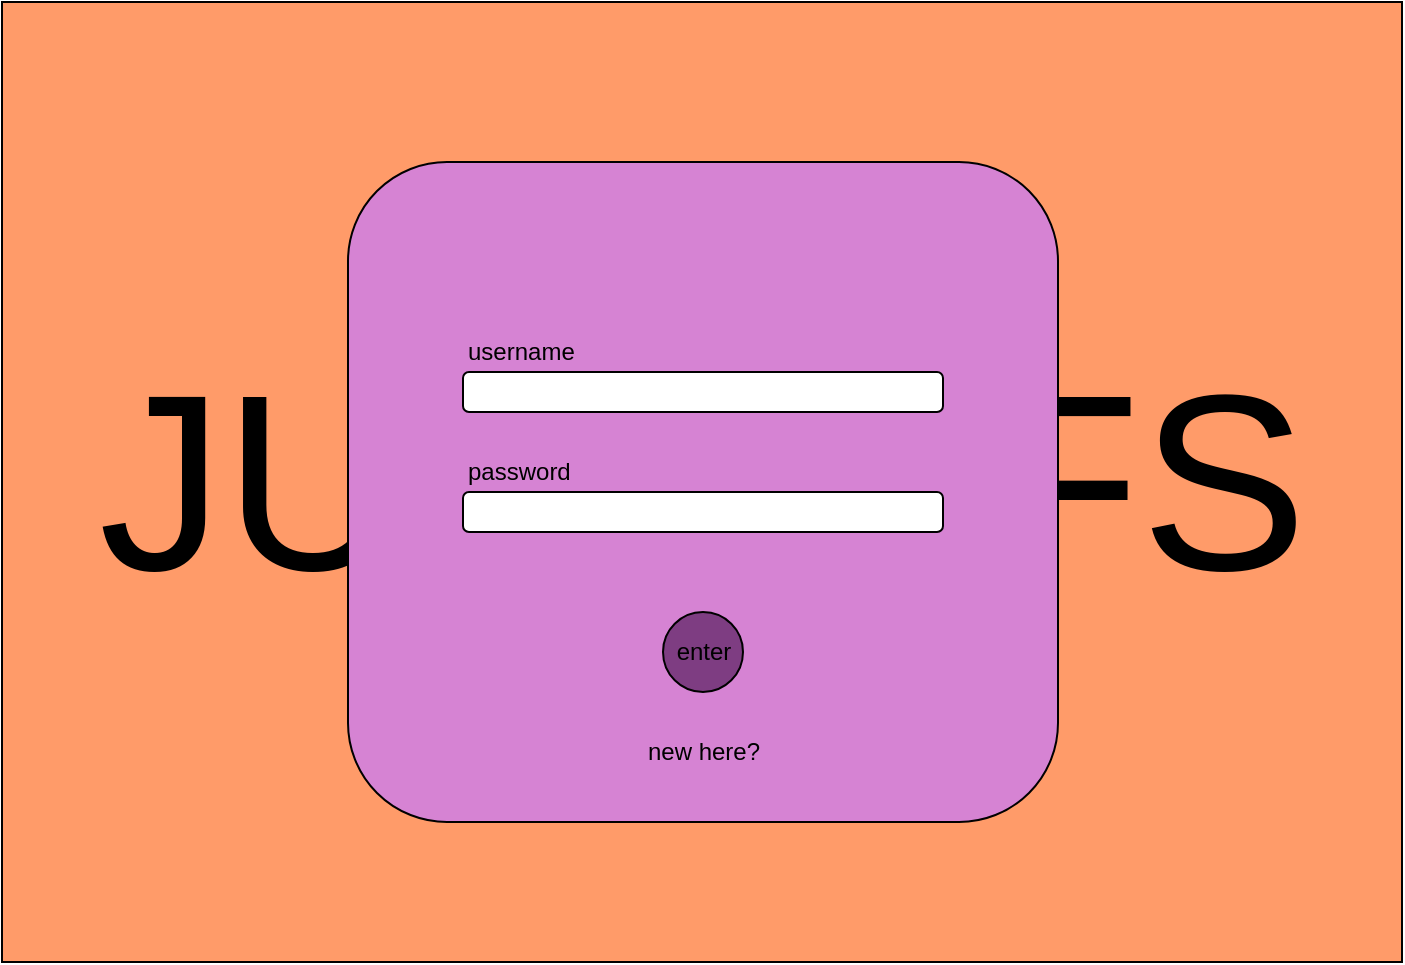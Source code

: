 <mxfile>
    <diagram id="fsypWetkUTwWJ72YXS84" name="Page-1">
        <mxGraphModel dx="1139" dy="606" grid="1" gridSize="10" guides="1" tooltips="1" connect="1" arrows="1" fold="1" page="1" pageScale="1" pageWidth="850" pageHeight="1100" math="0" shadow="0">
            <root>
                <mxCell id="0"/>
                <mxCell id="1" parent="0"/>
                <mxCell id="2" value="" style="rounded=0;whiteSpace=wrap;html=1;fillColor=#FF9B69;" vertex="1" parent="1">
                    <mxGeometry x="75" y="110" width="700" height="480" as="geometry"/>
                </mxCell>
                <mxCell id="14" value="&lt;font style=&quot;font-size: 125px&quot;&gt;JUSTGIFS&lt;/font&gt;" style="text;html=1;strokeColor=none;fillColor=none;align=center;verticalAlign=middle;whiteSpace=wrap;rounded=0;fontSize=12;" vertex="1" parent="1">
                    <mxGeometry x="94" y="285" width="663" height="130" as="geometry"/>
                </mxCell>
                <mxCell id="3" value="" style="rounded=1;whiteSpace=wrap;html=1;fillColor=#D683D3;" vertex="1" parent="1">
                    <mxGeometry x="248" y="190" width="355" height="330" as="geometry"/>
                </mxCell>
                <mxCell id="4" value="" style="rounded=1;whiteSpace=wrap;html=1;" vertex="1" parent="1">
                    <mxGeometry x="305.5" y="295" width="240" height="20" as="geometry"/>
                </mxCell>
                <mxCell id="5" value="" style="rounded=1;whiteSpace=wrap;html=1;" vertex="1" parent="1">
                    <mxGeometry x="305.5" y="355" width="240" height="20" as="geometry"/>
                </mxCell>
                <mxCell id="7" value="password" style="text;html=1;strokeColor=none;fillColor=none;align=left;verticalAlign=middle;whiteSpace=wrap;rounded=0;" vertex="1" parent="1">
                    <mxGeometry x="305.5" y="335" width="115" height="20" as="geometry"/>
                </mxCell>
                <mxCell id="8" value="username" style="text;html=1;strokeColor=none;fillColor=none;align=left;verticalAlign=middle;whiteSpace=wrap;rounded=0;" vertex="1" parent="1">
                    <mxGeometry x="305.5" y="275" width="115" height="20" as="geometry"/>
                </mxCell>
                <mxCell id="9" value="" style="ellipse;whiteSpace=wrap;html=1;fillColor=#7E3D82;" vertex="1" parent="1">
                    <mxGeometry x="405.5" y="415" width="40" height="40" as="geometry"/>
                </mxCell>
                <mxCell id="10" value="&lt;font style=&quot;font-size: 12px&quot;&gt;enter&lt;/font&gt;" style="text;html=1;strokeColor=none;fillColor=none;align=center;verticalAlign=middle;whiteSpace=wrap;rounded=0;" vertex="1" parent="1">
                    <mxGeometry x="415.5" y="425" width="20" height="20" as="geometry"/>
                </mxCell>
                <mxCell id="13" value="new here?" style="text;html=1;strokeColor=none;fillColor=none;align=center;verticalAlign=middle;whiteSpace=wrap;rounded=0;" vertex="1" parent="1">
                    <mxGeometry x="395.5" y="475" width="60" height="20" as="geometry"/>
                </mxCell>
            </root>
        </mxGraphModel>
    </diagram>
</mxfile>